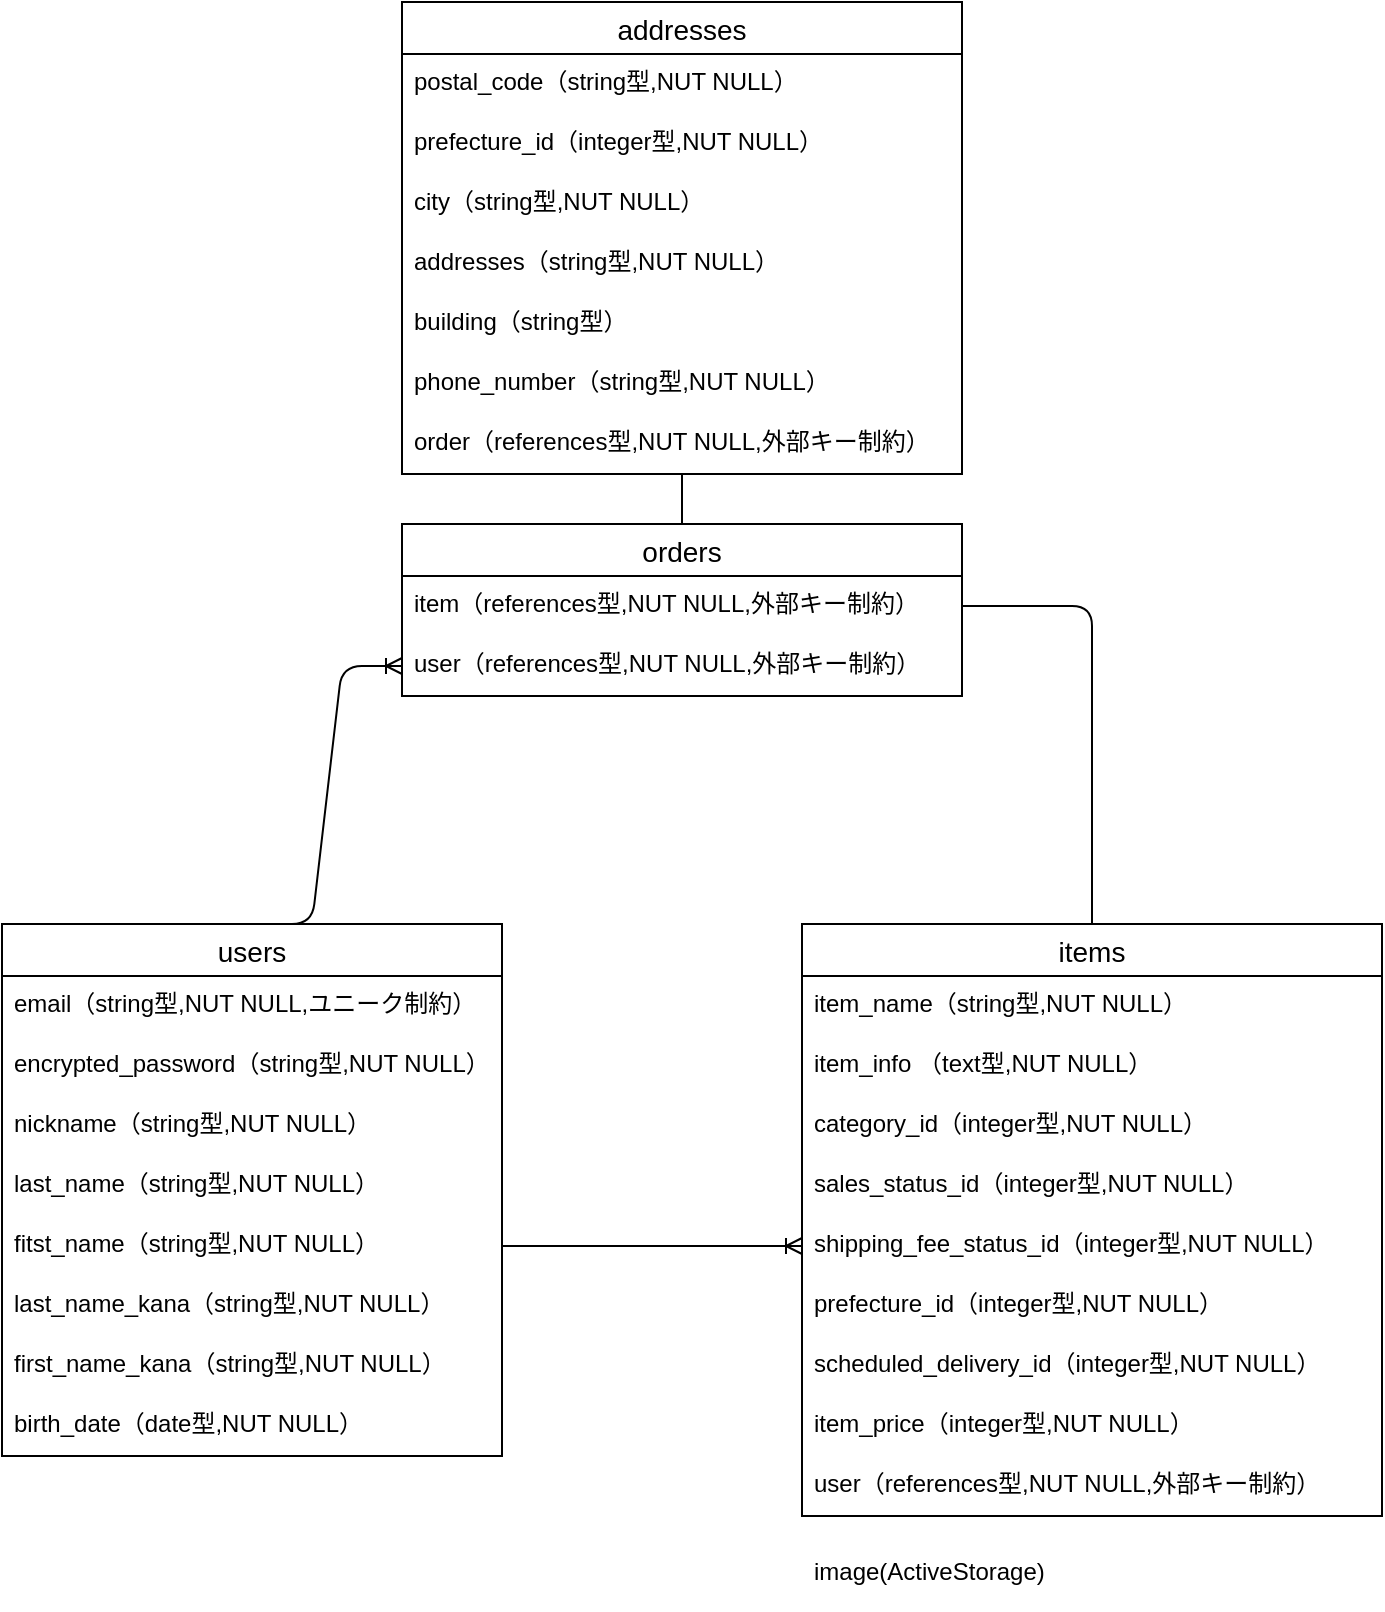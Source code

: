<mxfile>
    <diagram id="sCrmd3st7v5eymyPXVOa" name="ページ1">
        <mxGraphModel dx="890" dy="3018" grid="1" gridSize="10" guides="1" tooltips="1" connect="1" arrows="1" fold="1" page="1" pageScale="1" pageWidth="827" pageHeight="1169" math="0" shadow="0">
            <root>
                <mxCell id="0"/>
                <mxCell id="1" parent="0"/>
                <mxCell id="2" value="users" style="swimlane;fontStyle=0;childLayout=stackLayout;horizontal=1;startSize=26;horizontalStack=0;resizeParent=1;resizeParentMax=0;resizeLast=0;collapsible=1;marginBottom=0;align=center;fontSize=14;" parent="1" vertex="1">
                    <mxGeometry x="50" y="-1410" width="250" height="266" as="geometry"/>
                </mxCell>
                <mxCell id="3" value="email（string型,NUT NULL,ユニーク制約）" style="text;strokeColor=none;fillColor=none;spacingLeft=4;spacingRight=4;overflow=hidden;rotatable=0;points=[[0,0.5],[1,0.5]];portConstraint=eastwest;fontSize=12;" parent="2" vertex="1">
                    <mxGeometry y="26" width="250" height="30" as="geometry"/>
                </mxCell>
                <mxCell id="4" value="encrypted_password（string型,NUT NULL）" style="text;strokeColor=none;fillColor=none;spacingLeft=4;spacingRight=4;overflow=hidden;rotatable=0;points=[[0,0.5],[1,0.5]];portConstraint=eastwest;fontSize=12;" parent="2" vertex="1">
                    <mxGeometry y="56" width="250" height="30" as="geometry"/>
                </mxCell>
                <mxCell id="6" value="nickname（string型,NUT NULL）" style="text;strokeColor=none;fillColor=none;spacingLeft=4;spacingRight=4;overflow=hidden;rotatable=0;points=[[0,0.5],[1,0.5]];portConstraint=eastwest;fontSize=12;" parent="2" vertex="1">
                    <mxGeometry y="86" width="250" height="30" as="geometry"/>
                </mxCell>
                <mxCell id="5" value="last_name（string型,NUT NULL）" style="text;strokeColor=none;fillColor=none;spacingLeft=4;spacingRight=4;overflow=hidden;rotatable=0;points=[[0,0.5],[1,0.5]];portConstraint=eastwest;fontSize=12;" parent="2" vertex="1">
                    <mxGeometry y="116" width="250" height="30" as="geometry"/>
                </mxCell>
                <mxCell id="8" value="fitst_name（string型,NUT NULL）" style="text;strokeColor=none;fillColor=none;spacingLeft=4;spacingRight=4;overflow=hidden;rotatable=0;points=[[0,0.5],[1,0.5]];portConstraint=eastwest;fontSize=12;" parent="2" vertex="1">
                    <mxGeometry y="146" width="250" height="30" as="geometry"/>
                </mxCell>
                <mxCell id="9" value="last_name_kana（string型,NUT NULL）" style="text;strokeColor=none;fillColor=none;spacingLeft=4;spacingRight=4;overflow=hidden;rotatable=0;points=[[0,0.5],[1,0.5]];portConstraint=eastwest;fontSize=12;" parent="2" vertex="1">
                    <mxGeometry y="176" width="250" height="30" as="geometry"/>
                </mxCell>
                <mxCell id="10" value="first_name_kana（string型,NUT NULL）" style="text;strokeColor=none;fillColor=none;spacingLeft=4;spacingRight=4;overflow=hidden;rotatable=0;points=[[0,0.5],[1,0.5]];portConstraint=eastwest;fontSize=12;" parent="2" vertex="1">
                    <mxGeometry y="206" width="250" height="30" as="geometry"/>
                </mxCell>
                <mxCell id="11" value="birth_date（date型,NUT NULL）" style="text;strokeColor=none;fillColor=none;spacingLeft=4;spacingRight=4;overflow=hidden;rotatable=0;points=[[0,0.5],[1,0.5]];portConstraint=eastwest;fontSize=12;" parent="2" vertex="1">
                    <mxGeometry y="236" width="250" height="30" as="geometry"/>
                </mxCell>
                <mxCell id="13" value="items" style="swimlane;fontStyle=0;childLayout=stackLayout;horizontal=1;startSize=26;horizontalStack=0;resizeParent=1;resizeParentMax=0;resizeLast=0;collapsible=1;marginBottom=0;align=center;fontSize=14;" parent="1" vertex="1">
                    <mxGeometry x="450" y="-1410" width="290" height="296" as="geometry"/>
                </mxCell>
                <mxCell id="14" value="item_name（string型,NUT NULL）" style="text;strokeColor=none;fillColor=none;spacingLeft=4;spacingRight=4;overflow=hidden;rotatable=0;points=[[0,0.5],[1,0.5]];portConstraint=eastwest;fontSize=12;" parent="13" vertex="1">
                    <mxGeometry y="26" width="290" height="30" as="geometry"/>
                </mxCell>
                <mxCell id="15" value="item_info （text型,NUT NULL）" style="text;strokeColor=none;fillColor=none;spacingLeft=4;spacingRight=4;overflow=hidden;rotatable=0;points=[[0,0.5],[1,0.5]];portConstraint=eastwest;fontSize=12;" parent="13" vertex="1">
                    <mxGeometry y="56" width="290" height="30" as="geometry"/>
                </mxCell>
                <mxCell id="16" value="category_id（integer型,NUT NULL）" style="text;strokeColor=none;fillColor=none;spacingLeft=4;spacingRight=4;overflow=hidden;rotatable=0;points=[[0,0.5],[1,0.5]];portConstraint=eastwest;fontSize=12;" parent="13" vertex="1">
                    <mxGeometry y="86" width="290" height="30" as="geometry"/>
                </mxCell>
                <mxCell id="17" value="sales_status_id（integer型,NUT NULL）" style="text;strokeColor=none;fillColor=none;spacingLeft=4;spacingRight=4;overflow=hidden;rotatable=0;points=[[0,0.5],[1,0.5]];portConstraint=eastwest;fontSize=12;" parent="13" vertex="1">
                    <mxGeometry y="116" width="290" height="30" as="geometry"/>
                </mxCell>
                <mxCell id="18" value="shipping_fee_status_id（integer型,NUT NULL）" style="text;strokeColor=none;fillColor=none;spacingLeft=4;spacingRight=4;overflow=hidden;rotatable=0;points=[[0,0.5],[1,0.5]];portConstraint=eastwest;fontSize=12;" parent="13" vertex="1">
                    <mxGeometry y="146" width="290" height="30" as="geometry"/>
                </mxCell>
                <mxCell id="19" value="prefecture_id（integer型,NUT NULL）" style="text;strokeColor=none;fillColor=none;spacingLeft=4;spacingRight=4;overflow=hidden;rotatable=0;points=[[0,0.5],[1,0.5]];portConstraint=eastwest;fontSize=12;" parent="13" vertex="1">
                    <mxGeometry y="176" width="290" height="30" as="geometry"/>
                </mxCell>
                <mxCell id="20" value="scheduled_delivery_id（integer型,NUT NULL）" style="text;strokeColor=none;fillColor=none;spacingLeft=4;spacingRight=4;overflow=hidden;rotatable=0;points=[[0,0.5],[1,0.5]];portConstraint=eastwest;fontSize=12;" parent="13" vertex="1">
                    <mxGeometry y="206" width="290" height="30" as="geometry"/>
                </mxCell>
                <mxCell id="21" value="item_price（integer型,NUT NULL）" style="text;strokeColor=none;fillColor=none;spacingLeft=4;spacingRight=4;overflow=hidden;rotatable=0;points=[[0,0.5],[1,0.5]];portConstraint=eastwest;fontSize=12;" parent="13" vertex="1">
                    <mxGeometry y="236" width="290" height="30" as="geometry"/>
                </mxCell>
                <mxCell id="22" value="user（references型,NUT NULL,外部キー制約）" style="text;strokeColor=none;fillColor=none;spacingLeft=4;spacingRight=4;overflow=hidden;rotatable=0;points=[[0,0.5],[1,0.5]];portConstraint=eastwest;fontSize=12;" parent="13" vertex="1">
                    <mxGeometry y="266" width="290" height="30" as="geometry"/>
                </mxCell>
                <mxCell id="24" value="orders" style="swimlane;fontStyle=0;childLayout=stackLayout;horizontal=1;startSize=26;horizontalStack=0;resizeParent=1;resizeParentMax=0;resizeLast=0;collapsible=1;marginBottom=0;align=center;fontSize=14;" parent="1" vertex="1">
                    <mxGeometry x="250" y="-1610" width="280" height="86" as="geometry"/>
                </mxCell>
                <mxCell id="37" value="item（references型,NUT NULL,外部キー制約）" style="text;strokeColor=none;fillColor=none;spacingLeft=4;spacingRight=4;overflow=hidden;rotatable=0;points=[[0,0.5],[1,0.5]];portConstraint=eastwest;fontSize=12;" parent="24" vertex="1">
                    <mxGeometry y="26" width="280" height="30" as="geometry"/>
                </mxCell>
                <mxCell id="38" value="user（references型,NUT NULL,外部キー制約）" style="text;strokeColor=none;fillColor=none;spacingLeft=4;spacingRight=4;overflow=hidden;rotatable=0;points=[[0,0.5],[1,0.5]];portConstraint=eastwest;fontSize=12;" parent="24" vertex="1">
                    <mxGeometry y="56" width="280" height="30" as="geometry"/>
                </mxCell>
                <mxCell id="40" value="" style="edgeStyle=entityRelationEdgeStyle;fontSize=12;html=1;endArrow=ERoneToMany;entryX=0;entryY=0.5;entryDx=0;entryDy=0;exitX=1;exitY=0.5;exitDx=0;exitDy=0;" parent="1" source="8" target="18" edge="1">
                    <mxGeometry width="100" height="100" relative="1" as="geometry">
                        <mxPoint x="380" y="-1270" as="sourcePoint"/>
                        <mxPoint x="410" y="-1240" as="targetPoint"/>
                    </mxGeometry>
                </mxCell>
                <mxCell id="44" value="" style="edgeStyle=entityRelationEdgeStyle;fontSize=12;html=1;endArrow=ERoneToMany;entryX=0;entryY=0.5;entryDx=0;entryDy=0;exitX=0.5;exitY=0;exitDx=0;exitDy=0;" parent="1" source="2" target="38" edge="1">
                    <mxGeometry width="100" height="100" relative="1" as="geometry">
                        <mxPoint x="120" y="-1590" as="sourcePoint"/>
                        <mxPoint x="250" y="-1829" as="targetPoint"/>
                    </mxGeometry>
                </mxCell>
                <mxCell id="46" value="addresses" style="swimlane;fontStyle=0;childLayout=stackLayout;horizontal=1;startSize=26;horizontalStack=0;resizeParent=1;resizeParentMax=0;resizeLast=0;collapsible=1;marginBottom=0;align=center;fontSize=14;" parent="1" vertex="1">
                    <mxGeometry x="250" y="-1871" width="280" height="236" as="geometry"/>
                </mxCell>
                <mxCell id="51" value="postal_code（string型,NUT NULL）" style="text;strokeColor=none;fillColor=none;spacingLeft=4;spacingRight=4;overflow=hidden;rotatable=0;points=[[0,0.5],[1,0.5]];portConstraint=eastwest;fontSize=12;" parent="46" vertex="1">
                    <mxGeometry y="26" width="280" height="30" as="geometry"/>
                </mxCell>
                <mxCell id="62" value="prefecture_id（integer型,NUT NULL）" style="text;strokeColor=none;fillColor=none;spacingLeft=4;spacingRight=4;overflow=hidden;rotatable=0;points=[[0,0.5],[1,0.5]];portConstraint=eastwest;fontSize=12;" parent="46" vertex="1">
                    <mxGeometry y="56" width="280" height="30" as="geometry"/>
                </mxCell>
                <mxCell id="53" value="city（string型,NUT NULL）" style="text;strokeColor=none;fillColor=none;spacingLeft=4;spacingRight=4;overflow=hidden;rotatable=0;points=[[0,0.5],[1,0.5]];portConstraint=eastwest;fontSize=12;" parent="46" vertex="1">
                    <mxGeometry y="86" width="280" height="30" as="geometry"/>
                </mxCell>
                <mxCell id="54" value="addresses（string型,NUT NULL）" style="text;strokeColor=none;fillColor=none;spacingLeft=4;spacingRight=4;overflow=hidden;rotatable=0;points=[[0,0.5],[1,0.5]];portConstraint=eastwest;fontSize=12;" parent="46" vertex="1">
                    <mxGeometry y="116" width="280" height="30" as="geometry"/>
                </mxCell>
                <mxCell id="55" value="building（string型）" style="text;strokeColor=none;fillColor=none;spacingLeft=4;spacingRight=4;overflow=hidden;rotatable=0;points=[[0,0.5],[1,0.5]];portConstraint=eastwest;fontSize=12;" parent="46" vertex="1">
                    <mxGeometry y="146" width="280" height="30" as="geometry"/>
                </mxCell>
                <mxCell id="56" value="phone_number（string型,NUT NULL）" style="text;strokeColor=none;fillColor=none;spacingLeft=4;spacingRight=4;overflow=hidden;rotatable=0;points=[[0,0.5],[1,0.5]];portConstraint=eastwest;fontSize=12;" parent="46" vertex="1">
                    <mxGeometry y="176" width="280" height="30" as="geometry"/>
                </mxCell>
                <mxCell id="60" value="order（references型,NUT NULL,外部キー制約）" style="text;strokeColor=none;fillColor=none;spacingLeft=4;spacingRight=4;overflow=hidden;rotatable=0;points=[[0,0.5],[1,0.5]];portConstraint=eastwest;fontSize=12;" parent="46" vertex="1">
                    <mxGeometry y="206" width="280" height="30" as="geometry"/>
                </mxCell>
                <mxCell id="59" value="" style="endArrow=none;html=1;rounded=0;exitX=0.5;exitY=0;exitDx=0;exitDy=0;entryX=0.5;entryY=1;entryDx=0;entryDy=0;" parent="1" source="24" target="46" edge="1">
                    <mxGeometry relative="1" as="geometry">
                        <mxPoint x="570" y="-1460" as="sourcePoint"/>
                        <mxPoint x="730" y="-1460" as="targetPoint"/>
                    </mxGeometry>
                </mxCell>
                <mxCell id="61" value="" style="endArrow=none;html=1;rounded=1;exitX=1;exitY=0.5;exitDx=0;exitDy=0;entryX=0.5;entryY=0;entryDx=0;entryDy=0;" parent="1" source="37" target="13" edge="1">
                    <mxGeometry relative="1" as="geometry">
                        <mxPoint x="330" y="-1460" as="sourcePoint"/>
                        <mxPoint x="490" y="-1460" as="targetPoint"/>
                        <Array as="points">
                            <mxPoint x="595" y="-1569"/>
                        </Array>
                    </mxGeometry>
                </mxCell>
                <mxCell id="23" value="image(ActiveStorage)" style="text;strokeColor=none;fillColor=none;spacingLeft=4;spacingRight=4;overflow=hidden;rotatable=0;points=[[0,0.5],[1,0.5]];portConstraint=eastwest;fontSize=12;" parent="1" vertex="1">
                    <mxGeometry x="450" y="-1100" width="290" height="30" as="geometry"/>
                </mxCell>
            </root>
        </mxGraphModel>
    </diagram>
</mxfile>